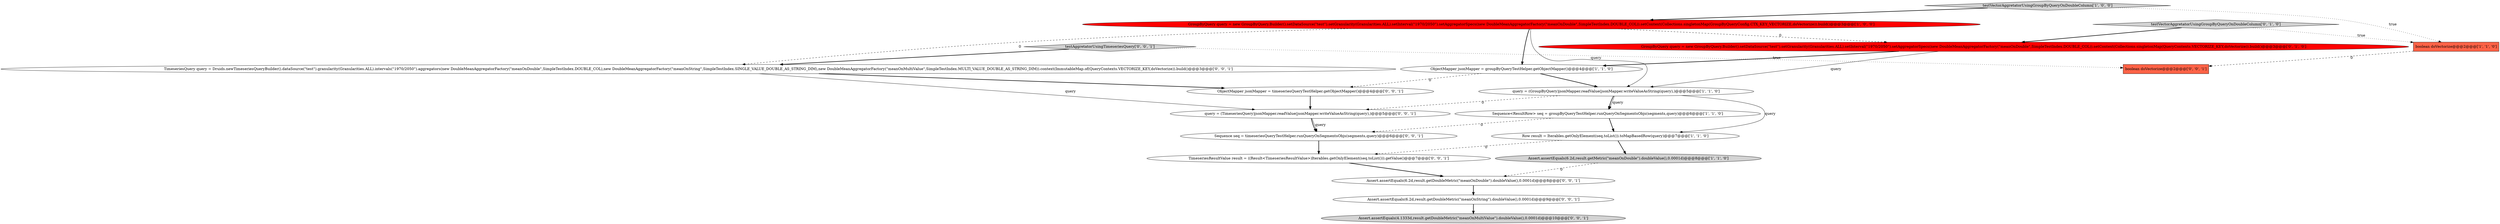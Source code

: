 digraph {
6 [style = filled, label = "query = (GroupByQuery)jsonMapper.readValue(jsonMapper.writeValueAsString(query),)@@@5@@@['1', '1', '0']", fillcolor = white, shape = ellipse image = "AAA0AAABBB1BBB"];
15 [style = filled, label = "query = (TimeseriesQuery)jsonMapper.readValue(jsonMapper.writeValueAsString(query),)@@@5@@@['0', '0', '1']", fillcolor = white, shape = ellipse image = "AAA0AAABBB3BBB"];
18 [style = filled, label = "boolean doVectorize@@@2@@@['0', '0', '1']", fillcolor = tomato, shape = box image = "AAA0AAABBB3BBB"];
14 [style = filled, label = "TimeseriesQuery query = Druids.newTimeseriesQueryBuilder().dataSource(\"test\").granularity(Granularities.ALL).intervals(\"1970/2050\").aggregators(new DoubleMeanAggregatorFactory(\"meanOnDouble\",SimpleTestIndex.DOUBLE_COL),new DoubleMeanAggregatorFactory(\"meanOnString\",SimpleTestIndex.SINGLE_VALUE_DOUBLE_AS_STRING_DIM),new DoubleMeanAggregatorFactory(\"meanOnMultiValue\",SimpleTestIndex.MULTI_VALUE_DOUBLE_AS_STRING_DIM)).context(ImmutableMap.of(QueryContexts.VECTORIZE_KEY,doVectorize)).build()@@@3@@@['0', '0', '1']", fillcolor = white, shape = ellipse image = "AAA0AAABBB3BBB"];
16 [style = filled, label = "testAggretatorUsingTimeseriesQuery['0', '0', '1']", fillcolor = lightgray, shape = diamond image = "AAA0AAABBB3BBB"];
3 [style = filled, label = "Assert.assertEquals(6.2d,result.getMetric(\"meanOnDouble\").doubleValue(),0.0001d)@@@8@@@['1', '1', '0']", fillcolor = lightgray, shape = ellipse image = "AAA0AAABBB1BBB"];
11 [style = filled, label = "Assert.assertEquals(6.2d,result.getDoubleMetric(\"meanOnString\").doubleValue(),0.0001d)@@@9@@@['0', '0', '1']", fillcolor = white, shape = ellipse image = "AAA0AAABBB3BBB"];
4 [style = filled, label = "ObjectMapper jsonMapper = groupByQueryTestHelper.getObjectMapper()@@@4@@@['1', '1', '0']", fillcolor = white, shape = ellipse image = "AAA0AAABBB1BBB"];
10 [style = filled, label = "TimeseriesResultValue result = ((Result<TimeseriesResultValue>)Iterables.getOnlyElement(seq.toList())).getValue()@@@7@@@['0', '0', '1']", fillcolor = white, shape = ellipse image = "AAA0AAABBB3BBB"];
1 [style = filled, label = "boolean doVectorize@@@2@@@['1', '1', '0']", fillcolor = tomato, shape = box image = "AAA0AAABBB1BBB"];
12 [style = filled, label = "Assert.assertEquals(4.1333d,result.getDoubleMetric(\"meanOnMultiValue\").doubleValue(),0.0001d)@@@10@@@['0', '0', '1']", fillcolor = lightgray, shape = ellipse image = "AAA0AAABBB3BBB"];
17 [style = filled, label = "Sequence seq = timeseriesQueryTestHelper.runQueryOnSegmentsObjs(segments,query)@@@6@@@['0', '0', '1']", fillcolor = white, shape = ellipse image = "AAA0AAABBB3BBB"];
7 [style = filled, label = "Sequence<ResultRow> seq = groupByQueryTestHelper.runQueryOnSegmentsObjs(segments,query)@@@6@@@['1', '1', '0']", fillcolor = white, shape = ellipse image = "AAA0AAABBB1BBB"];
8 [style = filled, label = "testVectorAggretatorUsingGroupByQueryOnDoubleColumn['0', '1', '0']", fillcolor = lightgray, shape = diamond image = "AAA0AAABBB2BBB"];
19 [style = filled, label = "ObjectMapper jsonMapper = timeseriesQueryTestHelper.getObjectMapper()@@@4@@@['0', '0', '1']", fillcolor = white, shape = ellipse image = "AAA0AAABBB3BBB"];
0 [style = filled, label = "testVectorAggretatorUsingGroupByQueryOnDoubleColumn['1', '0', '0']", fillcolor = lightgray, shape = diamond image = "AAA0AAABBB1BBB"];
2 [style = filled, label = "Row result = Iterables.getOnlyElement(seq.toList()).toMapBasedRow(query)@@@7@@@['1', '1', '0']", fillcolor = white, shape = ellipse image = "AAA0AAABBB1BBB"];
9 [style = filled, label = "GroupByQuery query = new GroupByQuery.Builder().setDataSource(\"test\").setGranularity(Granularities.ALL).setInterval(\"1970/2050\").setAggregatorSpecs(new DoubleMeanAggregatorFactory(\"meanOnDouble\",SimpleTestIndex.DOUBLE_COL)).setContext(Collections.singletonMap(QueryContexts.VECTORIZE_KEY,doVectorize)).build()@@@3@@@['0', '1', '0']", fillcolor = red, shape = ellipse image = "AAA1AAABBB2BBB"];
5 [style = filled, label = "GroupByQuery query = new GroupByQuery.Builder().setDataSource(\"test\").setGranularity(Granularities.ALL).setInterval(\"1970/2050\").setAggregatorSpecs(new DoubleMeanAggregatorFactory(\"meanOnDouble\",SimpleTestIndex.DOUBLE_COL)).setContext(Collections.singletonMap(GroupByQueryConfig.CTX_KEY_VECTORIZE,doVectorize)).build()@@@3@@@['1', '0', '0']", fillcolor = red, shape = ellipse image = "AAA1AAABBB1BBB"];
13 [style = filled, label = "Assert.assertEquals(6.2d,result.getDoubleMetric(\"meanOnDouble\").doubleValue(),0.0001d)@@@8@@@['0', '0', '1']", fillcolor = white, shape = ellipse image = "AAA0AAABBB3BBB"];
17->10 [style = bold, label=""];
6->2 [style = solid, label="query"];
5->14 [style = dashed, label="0"];
4->6 [style = bold, label=""];
7->17 [style = dashed, label="0"];
9->6 [style = solid, label="query"];
9->4 [style = bold, label=""];
2->3 [style = bold, label=""];
5->9 [style = dashed, label="0"];
14->19 [style = bold, label=""];
11->12 [style = bold, label=""];
1->18 [style = dashed, label="0"];
14->15 [style = solid, label="query"];
3->13 [style = dashed, label="0"];
13->11 [style = bold, label=""];
2->10 [style = dashed, label="0"];
8->1 [style = dotted, label="true"];
15->17 [style = solid, label="query"];
15->17 [style = bold, label=""];
10->13 [style = bold, label=""];
6->15 [style = dashed, label="0"];
7->2 [style = bold, label=""];
0->1 [style = dotted, label="true"];
5->4 [style = bold, label=""];
8->9 [style = bold, label=""];
6->7 [style = solid, label="query"];
16->14 [style = bold, label=""];
4->19 [style = dashed, label="0"];
5->6 [style = solid, label="query"];
19->15 [style = bold, label=""];
6->7 [style = bold, label=""];
0->5 [style = bold, label=""];
16->18 [style = dotted, label="true"];
}
